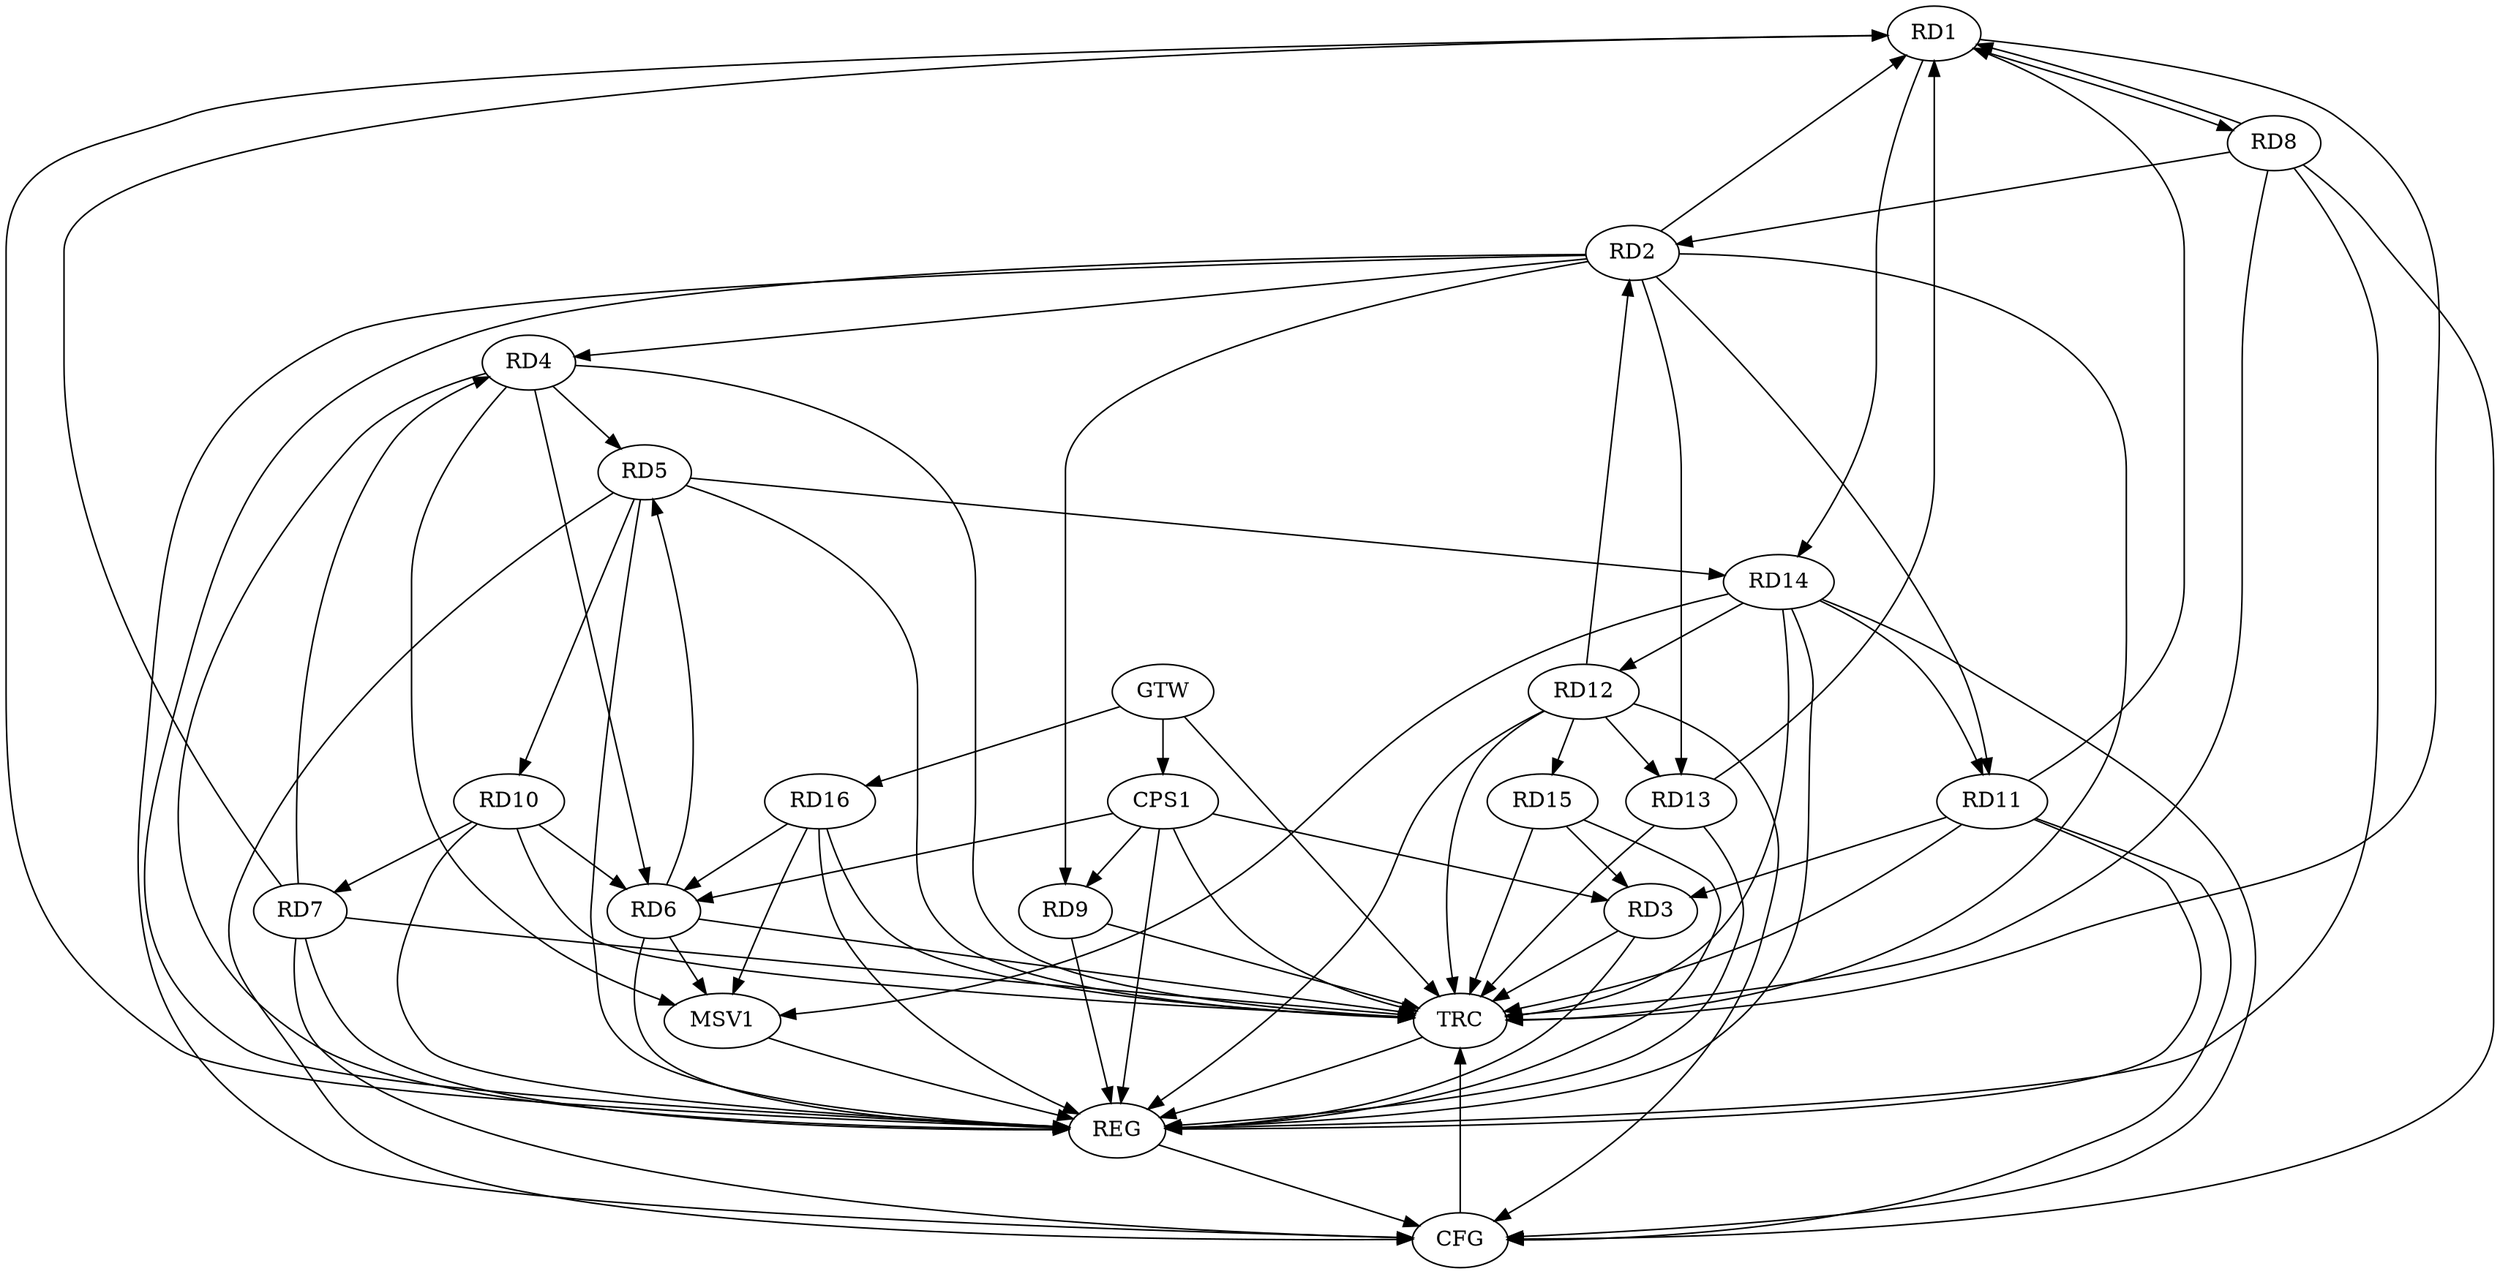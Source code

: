 strict digraph G {
  RD1 [ label="RD1" ];
  RD2 [ label="RD2" ];
  RD3 [ label="RD3" ];
  RD4 [ label="RD4" ];
  RD5 [ label="RD5" ];
  RD6 [ label="RD6" ];
  RD7 [ label="RD7" ];
  RD8 [ label="RD8" ];
  RD9 [ label="RD9" ];
  RD10 [ label="RD10" ];
  RD11 [ label="RD11" ];
  RD12 [ label="RD12" ];
  RD13 [ label="RD13" ];
  RD14 [ label="RD14" ];
  RD15 [ label="RD15" ];
  RD16 [ label="RD16" ];
  CPS1 [ label="CPS1" ];
  GTW [ label="GTW" ];
  REG [ label="REG" ];
  CFG [ label="CFG" ];
  TRC [ label="TRC" ];
  MSV1 [ label="MSV1" ];
  RD1 -> RD8;
  RD1 -> RD14;
  RD2 -> RD4;
  RD8 -> RD2;
  RD2 -> RD9;
  RD2 -> RD11;
  RD12 -> RD2;
  RD2 -> RD13;
  RD11 -> RD3;
  RD15 -> RD3;
  RD4 -> RD5;
  RD4 -> RD6;
  RD7 -> RD4;
  RD6 -> RD5;
  RD5 -> RD10;
  RD5 -> RD14;
  RD10 -> RD6;
  RD16 -> RD6;
  RD10 -> RD7;
  RD14 -> RD11;
  RD12 -> RD13;
  RD14 -> RD12;
  RD12 -> RD15;
  CPS1 -> RD3;
  CPS1 -> RD9;
  CPS1 -> RD6;
  GTW -> RD16;
  GTW -> CPS1;
  RD1 -> REG;
  RD2 -> REG;
  RD3 -> REG;
  RD4 -> REG;
  RD5 -> REG;
  RD6 -> REG;
  RD7 -> REG;
  RD8 -> REG;
  RD9 -> REG;
  RD10 -> REG;
  RD11 -> REG;
  RD12 -> REG;
  RD13 -> REG;
  RD14 -> REG;
  RD15 -> REG;
  RD16 -> REG;
  CPS1 -> REG;
  RD14 -> CFG;
  RD11 -> CFG;
  RD2 -> CFG;
  RD8 -> CFG;
  RD5 -> CFG;
  RD7 -> CFG;
  RD12 -> CFG;
  REG -> CFG;
  RD1 -> TRC;
  RD2 -> TRC;
  RD3 -> TRC;
  RD4 -> TRC;
  RD5 -> TRC;
  RD6 -> TRC;
  RD7 -> TRC;
  RD8 -> TRC;
  RD9 -> TRC;
  RD10 -> TRC;
  RD11 -> TRC;
  RD12 -> TRC;
  RD13 -> TRC;
  RD14 -> TRC;
  RD15 -> TRC;
  RD16 -> TRC;
  CPS1 -> TRC;
  GTW -> TRC;
  CFG -> TRC;
  TRC -> REG;
  RD8 -> RD1;
  RD2 -> RD1;
  RD11 -> RD1;
  RD7 -> RD1;
  RD13 -> RD1;
  RD4 -> MSV1;
  RD6 -> MSV1;
  RD14 -> MSV1;
  RD16 -> MSV1;
  MSV1 -> REG;
}
